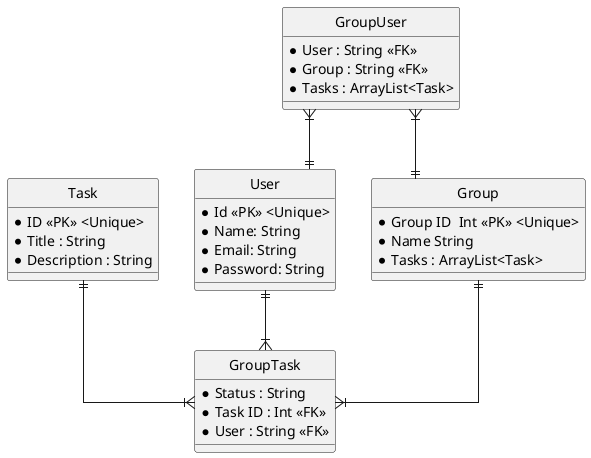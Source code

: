 @startuml 

skinparam Style StrictUML
skinparam LineType ortho
skinparam monochrome true

class User{
    * Id << PK >> <Unique>
    * Name: String
    * Email: String
    * Password: String
}



class GroupUser{
    * User : String <<FK>>
    * Group : String <<FK>>
    * Tasks : ArrayList<Task> 

}


class Task {
    * ID << PK >> <Unique>
    * Title : String
    * Description : String
}


class Group {
    * Group ID  Int << PK >> <Unique>
    * Name String
    * Tasks : ArrayList<Task> 
}

class  GroupTask{
    * Status : String
    * Task ID : Int <<FK>>
    * User : String <<FK>>
    
}

User||--|{ GroupTask
Group ||--|{ GroupTask
Task ||--|{ GroupTask
GroupUser }|--||User
GroupUser }|--|| Group
' User ||--|{ Task
' Group ||--|{ Task









@enduml